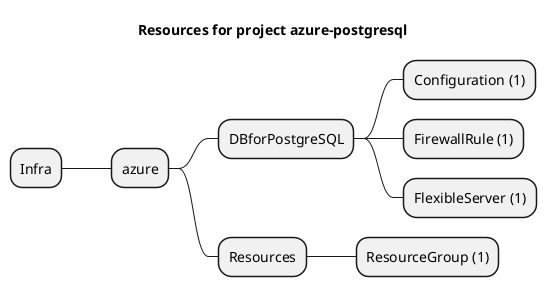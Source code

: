 @startmindmap
title Resources for project azure-postgresql
skinparam monochrome true
+ Infra
++ azure
+++ DBforPostgreSQL
++++ Configuration (1)
++++ FirewallRule (1)
++++ FlexibleServer (1)
+++ Resources
++++ ResourceGroup (1)
@endmindmap